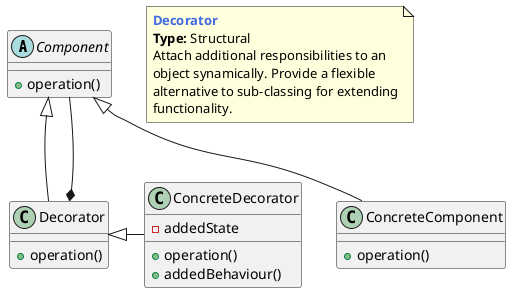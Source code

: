 /' DECORATOR '/

@startuml

abstract Component {
    + operation()
}

class ConcreteComponent {
    + operation()
}

class Decorator {
    + operation()
}

class ConcreteDecorator {
    - addedState
    + operation()
    + addedBehaviour()
}

Component <|-- ConcreteComponent
Component <|-- Decorator
Component --* Decorator
Decorator <|- ConcreteDecorator

note as N1
    <b><color:royalBlue>Decorator</color></b>
    <b>Type:</b> Structural
    Attach additional responsibilities to an
    object synamically. Provide a flexible
    alternative to sub-classing for extending
    functionality.
end note

@enduml